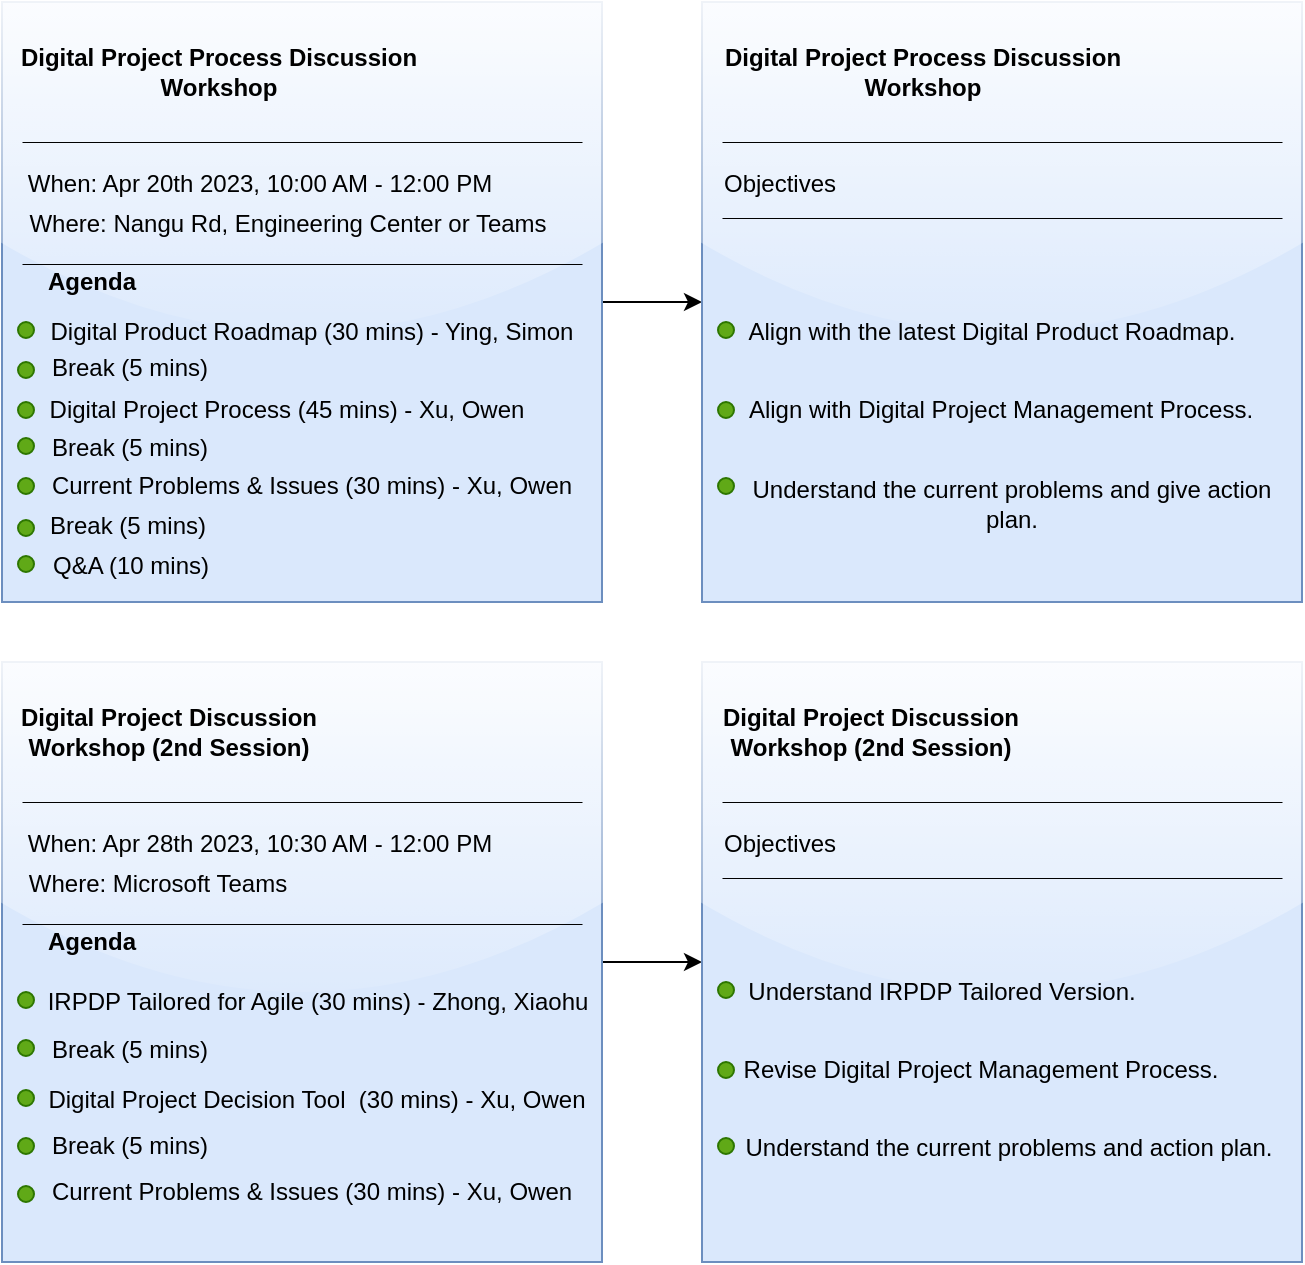 <mxfile version="21.3.2" type="github">
  <diagram name="Page-1" id="LZqSPfDVrNzwOfpc95Kf">
    <mxGraphModel dx="1560" dy="912" grid="1" gridSize="10" guides="1" tooltips="1" connect="1" arrows="1" fold="1" page="1" pageScale="1" pageWidth="850" pageHeight="1100" math="0" shadow="0">
      <root>
        <mxCell id="0" />
        <mxCell id="1" parent="0" />
        <mxCell id="MMaVL3naiByIFtd3Be5P-1" style="edgeStyle=orthogonalEdgeStyle;rounded=0;orthogonalLoop=1;jettySize=auto;html=1;exitX=1;exitY=0.5;exitDx=0;exitDy=0;entryX=0;entryY=0.5;entryDx=0;entryDy=0;" edge="1" parent="1" source="MMaVL3naiByIFtd3Be5P-2" target="MMaVL3naiByIFtd3Be5P-23">
          <mxGeometry relative="1" as="geometry" />
        </mxCell>
        <mxCell id="MMaVL3naiByIFtd3Be5P-2" value="" style="rounded=0;whiteSpace=wrap;html=1;glass=1;labelBackgroundColor=none;fillColor=#dae8fc;gradientColor=none;strokeColor=#6c8ebf;" vertex="1" parent="1">
          <mxGeometry x="160" y="160" width="300" height="300" as="geometry" />
        </mxCell>
        <mxCell id="MMaVL3naiByIFtd3Be5P-3" value="" style="shape=image;verticalLabelPosition=bottom;labelBackgroundColor=none;verticalAlign=top;aspect=fixed;imageAspect=0;image=https://www.stxnext.com/hubfs/STX%20Next%202020/images/icon-day-1.svg;" vertex="1" parent="1">
          <mxGeometry x="398" y="165" width="60" height="60" as="geometry" />
        </mxCell>
        <mxCell id="MMaVL3naiByIFtd3Be5P-4" value="&lt;b&gt;Digital Project Process&amp;nbsp;Discussion Workshop&lt;/b&gt;" style="text;html=1;strokeColor=none;fillColor=none;align=center;verticalAlign=middle;whiteSpace=wrap;rounded=0;labelBackgroundColor=none;" vertex="1" parent="1">
          <mxGeometry x="167" y="180" width="203" height="30" as="geometry" />
        </mxCell>
        <mxCell id="MMaVL3naiByIFtd3Be5P-5" value="&lt;b&gt;Agenda&lt;/b&gt;" style="text;html=1;strokeColor=none;fillColor=none;align=center;verticalAlign=middle;whiteSpace=wrap;rounded=0;labelBackgroundColor=none;" vertex="1" parent="1">
          <mxGeometry x="180" y="290" width="50" height="20" as="geometry" />
        </mxCell>
        <mxCell id="MMaVL3naiByIFtd3Be5P-6" value="Digital Product Roadmap (30 mins) - Ying, Simon" style="text;html=1;strokeColor=none;fillColor=none;align=center;verticalAlign=middle;whiteSpace=wrap;rounded=0;labelBackgroundColor=none;" vertex="1" parent="1">
          <mxGeometry x="180" y="310" width="270" height="30" as="geometry" />
        </mxCell>
        <mxCell id="MMaVL3naiByIFtd3Be5P-7" value="" style="ellipse;whiteSpace=wrap;html=1;aspect=fixed;labelBackgroundColor=none;strokeColor=#2D7600;fillColor=#60a917;fontColor=#ffffff;" vertex="1" parent="1">
          <mxGeometry x="168" y="320" width="8" height="8" as="geometry" />
        </mxCell>
        <mxCell id="MMaVL3naiByIFtd3Be5P-8" value="Digital Project Process (45 mins) - Xu, Owen" style="text;html=1;strokeColor=none;fillColor=none;align=center;verticalAlign=middle;whiteSpace=wrap;rounded=0;labelBackgroundColor=none;" vertex="1" parent="1">
          <mxGeometry x="179" y="349" width="247" height="30" as="geometry" />
        </mxCell>
        <mxCell id="MMaVL3naiByIFtd3Be5P-9" value="" style="ellipse;whiteSpace=wrap;html=1;aspect=fixed;labelBackgroundColor=none;strokeColor=#2D7600;fillColor=#60a917;fontColor=#ffffff;" vertex="1" parent="1">
          <mxGeometry x="168" y="360" width="8" height="8" as="geometry" />
        </mxCell>
        <mxCell id="MMaVL3naiByIFtd3Be5P-10" value="Current Problems &amp;amp; Issues (30 mins) - Xu, Owen" style="text;html=1;strokeColor=none;fillColor=none;align=center;verticalAlign=middle;whiteSpace=wrap;rounded=0;labelBackgroundColor=none;" vertex="1" parent="1">
          <mxGeometry x="180" y="387" width="270" height="30" as="geometry" />
        </mxCell>
        <mxCell id="MMaVL3naiByIFtd3Be5P-11" value="" style="ellipse;whiteSpace=wrap;html=1;aspect=fixed;labelBackgroundColor=none;strokeColor=#2D7600;fillColor=#60a917;fontColor=#ffffff;" vertex="1" parent="1">
          <mxGeometry x="168" y="398" width="8" height="8" as="geometry" />
        </mxCell>
        <mxCell id="MMaVL3naiByIFtd3Be5P-12" value="" style="endArrow=none;html=1;rounded=0;strokeWidth=0.5;labelBackgroundColor=none;fontColor=default;" edge="1" parent="1">
          <mxGeometry width="50" height="50" relative="1" as="geometry">
            <mxPoint x="170" y="230" as="sourcePoint" />
            <mxPoint x="450" y="230" as="targetPoint" />
          </mxGeometry>
        </mxCell>
        <mxCell id="MMaVL3naiByIFtd3Be5P-13" value="When: Apr 20th 2023, 10:00 AM - 12:00 PM" style="text;html=1;strokeColor=none;fillColor=none;align=center;verticalAlign=middle;whiteSpace=wrap;rounded=0;labelBackgroundColor=none;" vertex="1" parent="1">
          <mxGeometry x="168" y="241" width="242" height="20" as="geometry" />
        </mxCell>
        <mxCell id="MMaVL3naiByIFtd3Be5P-14" value="" style="endArrow=none;html=1;rounded=0;strokeWidth=0.5;labelBackgroundColor=none;fontColor=default;" edge="1" parent="1">
          <mxGeometry width="50" height="50" relative="1" as="geometry">
            <mxPoint x="170" y="291" as="sourcePoint" />
            <mxPoint x="450" y="291" as="targetPoint" />
          </mxGeometry>
        </mxCell>
        <mxCell id="MMaVL3naiByIFtd3Be5P-15" value="Q&amp;amp;A (10 mins)" style="text;html=1;strokeColor=none;fillColor=none;align=center;verticalAlign=middle;whiteSpace=wrap;rounded=0;labelBackgroundColor=none;" vertex="1" parent="1">
          <mxGeometry x="181" y="427" width="87" height="30" as="geometry" />
        </mxCell>
        <mxCell id="MMaVL3naiByIFtd3Be5P-16" value="" style="ellipse;whiteSpace=wrap;html=1;aspect=fixed;labelBackgroundColor=none;strokeColor=#2D7600;fillColor=#60a917;fontColor=#ffffff;" vertex="1" parent="1">
          <mxGeometry x="168" y="437" width="8" height="8" as="geometry" />
        </mxCell>
        <mxCell id="MMaVL3naiByIFtd3Be5P-17" value="Break (5 mins)" style="text;html=1;strokeColor=none;fillColor=none;align=center;verticalAlign=middle;whiteSpace=wrap;rounded=0;labelBackgroundColor=none;" vertex="1" parent="1">
          <mxGeometry x="181" y="328" width="86" height="30" as="geometry" />
        </mxCell>
        <mxCell id="MMaVL3naiByIFtd3Be5P-18" value="" style="ellipse;whiteSpace=wrap;html=1;aspect=fixed;labelBackgroundColor=none;strokeColor=#2D7600;fillColor=#60a917;fontColor=#ffffff;" vertex="1" parent="1">
          <mxGeometry x="168" y="340" width="8" height="8" as="geometry" />
        </mxCell>
        <mxCell id="MMaVL3naiByIFtd3Be5P-19" value="Break (5 mins)" style="text;html=1;strokeColor=none;fillColor=none;align=center;verticalAlign=middle;whiteSpace=wrap;rounded=0;labelBackgroundColor=none;" vertex="1" parent="1">
          <mxGeometry x="180.5" y="368" width="86" height="30" as="geometry" />
        </mxCell>
        <mxCell id="MMaVL3naiByIFtd3Be5P-20" value="" style="ellipse;whiteSpace=wrap;html=1;aspect=fixed;labelBackgroundColor=none;strokeColor=#2D7600;fillColor=#60a917;fontColor=#ffffff;" vertex="1" parent="1">
          <mxGeometry x="168" y="378" width="8" height="8" as="geometry" />
        </mxCell>
        <mxCell id="MMaVL3naiByIFtd3Be5P-21" value="Break (5 mins)" style="text;html=1;strokeColor=none;fillColor=none;align=center;verticalAlign=middle;whiteSpace=wrap;rounded=0;labelBackgroundColor=none;" vertex="1" parent="1">
          <mxGeometry x="180" y="407" width="86" height="30" as="geometry" />
        </mxCell>
        <mxCell id="MMaVL3naiByIFtd3Be5P-22" value="" style="ellipse;whiteSpace=wrap;html=1;aspect=fixed;labelBackgroundColor=none;strokeColor=#2D7600;fillColor=#60a917;fontColor=#ffffff;" vertex="1" parent="1">
          <mxGeometry x="168" y="419" width="8" height="8" as="geometry" />
        </mxCell>
        <mxCell id="MMaVL3naiByIFtd3Be5P-23" value="" style="rounded=0;whiteSpace=wrap;html=1;glass=1;labelBackgroundColor=none;fillColor=#dae8fc;gradientColor=none;strokeColor=#6c8ebf;" vertex="1" parent="1">
          <mxGeometry x="510" y="160" width="300" height="300" as="geometry" />
        </mxCell>
        <mxCell id="MMaVL3naiByIFtd3Be5P-24" value="Align with the latest Digital Product Roadmap." style="text;html=1;strokeColor=none;fillColor=none;align=center;verticalAlign=middle;whiteSpace=wrap;rounded=0;labelBackgroundColor=none;" vertex="1" parent="1">
          <mxGeometry x="530" y="310" width="250" height="30" as="geometry" />
        </mxCell>
        <mxCell id="MMaVL3naiByIFtd3Be5P-25" value="" style="ellipse;whiteSpace=wrap;html=1;aspect=fixed;labelBackgroundColor=none;strokeColor=#2D7600;fillColor=#60a917;fontColor=#ffffff;" vertex="1" parent="1">
          <mxGeometry x="518" y="320" width="8" height="8" as="geometry" />
        </mxCell>
        <mxCell id="MMaVL3naiByIFtd3Be5P-26" value="Align with Digital Project Management Process." style="text;html=1;strokeColor=none;fillColor=none;align=center;verticalAlign=middle;whiteSpace=wrap;rounded=0;labelBackgroundColor=none;" vertex="1" parent="1">
          <mxGeometry x="529" y="349" width="261" height="30" as="geometry" />
        </mxCell>
        <mxCell id="MMaVL3naiByIFtd3Be5P-27" value="" style="ellipse;whiteSpace=wrap;html=1;aspect=fixed;labelBackgroundColor=none;strokeColor=#2D7600;fillColor=#60a917;fontColor=#ffffff;" vertex="1" parent="1">
          <mxGeometry x="518" y="360" width="8" height="8" as="geometry" />
        </mxCell>
        <mxCell id="MMaVL3naiByIFtd3Be5P-28" value="Understand the current problems and give action plan." style="text;html=1;strokeColor=none;fillColor=none;align=center;verticalAlign=middle;whiteSpace=wrap;rounded=0;labelBackgroundColor=none;" vertex="1" parent="1">
          <mxGeometry x="530" y="396" width="270" height="30" as="geometry" />
        </mxCell>
        <mxCell id="MMaVL3naiByIFtd3Be5P-29" value="" style="ellipse;whiteSpace=wrap;html=1;aspect=fixed;labelBackgroundColor=none;strokeColor=#2D7600;fillColor=#60a917;fontColor=#ffffff;" vertex="1" parent="1">
          <mxGeometry x="518" y="398" width="8" height="8" as="geometry" />
        </mxCell>
        <mxCell id="MMaVL3naiByIFtd3Be5P-30" value="" style="endArrow=none;html=1;rounded=0;strokeWidth=0.5;labelBackgroundColor=none;fontColor=default;" edge="1" parent="1">
          <mxGeometry width="50" height="50" relative="1" as="geometry">
            <mxPoint x="520" y="230" as="sourcePoint" />
            <mxPoint x="800" y="230" as="targetPoint" />
          </mxGeometry>
        </mxCell>
        <mxCell id="MMaVL3naiByIFtd3Be5P-31" value="Objectives" style="text;html=1;strokeColor=none;fillColor=none;align=center;verticalAlign=middle;whiteSpace=wrap;rounded=0;labelBackgroundColor=none;" vertex="1" parent="1">
          <mxGeometry x="518" y="241" width="62" height="20" as="geometry" />
        </mxCell>
        <mxCell id="MMaVL3naiByIFtd3Be5P-32" value="" style="endArrow=none;html=1;rounded=0;strokeWidth=0.5;labelBackgroundColor=none;fontColor=default;" edge="1" parent="1">
          <mxGeometry width="50" height="50" relative="1" as="geometry">
            <mxPoint x="520" y="268" as="sourcePoint" />
            <mxPoint x="800" y="268" as="targetPoint" />
          </mxGeometry>
        </mxCell>
        <mxCell id="MMaVL3naiByIFtd3Be5P-33" value="&lt;b&gt;Digital Project Process&amp;nbsp;Discussion Workshop&lt;/b&gt;" style="text;html=1;strokeColor=none;fillColor=none;align=center;verticalAlign=middle;whiteSpace=wrap;rounded=0;labelBackgroundColor=none;" vertex="1" parent="1">
          <mxGeometry x="519" y="180" width="203" height="30" as="geometry" />
        </mxCell>
        <mxCell id="MMaVL3naiByIFtd3Be5P-34" value="Where:&amp;nbsp;Nangu Rd, Engineering Center or Teams" style="text;html=1;strokeColor=none;fillColor=none;align=center;verticalAlign=middle;whiteSpace=wrap;rounded=0;labelBackgroundColor=none;" vertex="1" parent="1">
          <mxGeometry x="168" y="261" width="270" height="20" as="geometry" />
        </mxCell>
        <mxCell id="MMaVL3naiByIFtd3Be5P-35" style="edgeStyle=orthogonalEdgeStyle;rounded=0;orthogonalLoop=1;jettySize=auto;html=1;exitX=1;exitY=0.5;exitDx=0;exitDy=0;entryX=0;entryY=0.5;entryDx=0;entryDy=0;" edge="1" parent="1" source="MMaVL3naiByIFtd3Be5P-36" target="MMaVL3naiByIFtd3Be5P-53">
          <mxGeometry relative="1" as="geometry" />
        </mxCell>
        <mxCell id="MMaVL3naiByIFtd3Be5P-36" value="" style="rounded=0;whiteSpace=wrap;html=1;glass=1;labelBackgroundColor=none;fillColor=#dae8fc;gradientColor=none;strokeColor=#6c8ebf;" vertex="1" parent="1">
          <mxGeometry x="160" y="490" width="300" height="300" as="geometry" />
        </mxCell>
        <mxCell id="MMaVL3naiByIFtd3Be5P-37" value="" style="shape=image;verticalLabelPosition=bottom;labelBackgroundColor=none;verticalAlign=top;aspect=fixed;imageAspect=0;image=https://www.stxnext.com/hubfs/STX%20Next%202020/images/icon-day-1.svg;" vertex="1" parent="1">
          <mxGeometry x="398" y="495" width="60" height="60" as="geometry" />
        </mxCell>
        <mxCell id="MMaVL3naiByIFtd3Be5P-38" value="&lt;b&gt;Digital Project Discussion Workshop (2nd Session)&lt;/b&gt;" style="text;html=1;strokeColor=none;fillColor=none;align=center;verticalAlign=middle;whiteSpace=wrap;rounded=0;labelBackgroundColor=none;" vertex="1" parent="1">
          <mxGeometry x="167" y="510" width="153" height="30" as="geometry" />
        </mxCell>
        <mxCell id="MMaVL3naiByIFtd3Be5P-39" value="&lt;b&gt;Agenda&lt;/b&gt;" style="text;html=1;strokeColor=none;fillColor=none;align=center;verticalAlign=middle;whiteSpace=wrap;rounded=0;labelBackgroundColor=none;" vertex="1" parent="1">
          <mxGeometry x="180" y="620" width="50" height="20" as="geometry" />
        </mxCell>
        <mxCell id="MMaVL3naiByIFtd3Be5P-40" value="IRPDP Tailored for Agile (30 mins) - Zhong, Xiaohu" style="text;html=1;strokeColor=none;fillColor=none;align=center;verticalAlign=middle;whiteSpace=wrap;rounded=0;labelBackgroundColor=none;" vertex="1" parent="1">
          <mxGeometry x="178" y="645" width="280" height="30" as="geometry" />
        </mxCell>
        <mxCell id="MMaVL3naiByIFtd3Be5P-41" value="" style="ellipse;whiteSpace=wrap;html=1;aspect=fixed;labelBackgroundColor=none;strokeColor=#2D7600;fillColor=#60a917;fontColor=#ffffff;" vertex="1" parent="1">
          <mxGeometry x="168" y="655" width="8" height="8" as="geometry" />
        </mxCell>
        <mxCell id="MMaVL3naiByIFtd3Be5P-42" value="Digital Project Decision Tool&amp;nbsp; (30 mins) - Xu, Owen" style="text;html=1;strokeColor=none;fillColor=none;align=center;verticalAlign=middle;whiteSpace=wrap;rounded=0;labelBackgroundColor=none;" vertex="1" parent="1">
          <mxGeometry x="182" y="694" width="271" height="30" as="geometry" />
        </mxCell>
        <mxCell id="MMaVL3naiByIFtd3Be5P-43" value="" style="ellipse;whiteSpace=wrap;html=1;aspect=fixed;labelBackgroundColor=none;strokeColor=#2D7600;fillColor=#60a917;fontColor=#ffffff;" vertex="1" parent="1">
          <mxGeometry x="168" y="704" width="8" height="8" as="geometry" />
        </mxCell>
        <mxCell id="MMaVL3naiByIFtd3Be5P-44" value="Current Problems &amp;amp; Issues (30 mins) - Xu, Owen" style="text;html=1;strokeColor=none;fillColor=none;align=center;verticalAlign=middle;whiteSpace=wrap;rounded=0;labelBackgroundColor=none;" vertex="1" parent="1">
          <mxGeometry x="180" y="740" width="270" height="30" as="geometry" />
        </mxCell>
        <mxCell id="MMaVL3naiByIFtd3Be5P-45" value="" style="ellipse;whiteSpace=wrap;html=1;aspect=fixed;labelBackgroundColor=none;strokeColor=#2D7600;fillColor=#60a917;fontColor=#ffffff;" vertex="1" parent="1">
          <mxGeometry x="168" y="752" width="8" height="8" as="geometry" />
        </mxCell>
        <mxCell id="MMaVL3naiByIFtd3Be5P-46" value="" style="endArrow=none;html=1;rounded=0;strokeWidth=0.5;labelBackgroundColor=none;fontColor=default;" edge="1" parent="1">
          <mxGeometry width="50" height="50" relative="1" as="geometry">
            <mxPoint x="170" y="560" as="sourcePoint" />
            <mxPoint x="450" y="560" as="targetPoint" />
          </mxGeometry>
        </mxCell>
        <mxCell id="MMaVL3naiByIFtd3Be5P-47" value="When: Apr 28th 2023, 10:30 AM - 12:00 PM" style="text;html=1;strokeColor=none;fillColor=none;align=center;verticalAlign=middle;whiteSpace=wrap;rounded=0;labelBackgroundColor=none;" vertex="1" parent="1">
          <mxGeometry x="168" y="571" width="242" height="20" as="geometry" />
        </mxCell>
        <mxCell id="MMaVL3naiByIFtd3Be5P-48" value="" style="endArrow=none;html=1;rounded=0;strokeWidth=0.5;labelBackgroundColor=none;fontColor=default;" edge="1" parent="1">
          <mxGeometry width="50" height="50" relative="1" as="geometry">
            <mxPoint x="170" y="621" as="sourcePoint" />
            <mxPoint x="450" y="621" as="targetPoint" />
          </mxGeometry>
        </mxCell>
        <mxCell id="MMaVL3naiByIFtd3Be5P-49" value="Break (5 mins)" style="text;html=1;strokeColor=none;fillColor=none;align=center;verticalAlign=middle;whiteSpace=wrap;rounded=0;labelBackgroundColor=none;" vertex="1" parent="1">
          <mxGeometry x="181" y="669" width="86" height="30" as="geometry" />
        </mxCell>
        <mxCell id="MMaVL3naiByIFtd3Be5P-50" value="" style="ellipse;whiteSpace=wrap;html=1;aspect=fixed;labelBackgroundColor=none;strokeColor=#2D7600;fillColor=#60a917;fontColor=#ffffff;" vertex="1" parent="1">
          <mxGeometry x="168" y="679" width="8" height="8" as="geometry" />
        </mxCell>
        <mxCell id="MMaVL3naiByIFtd3Be5P-51" value="Break (5 mins)" style="text;html=1;strokeColor=none;fillColor=none;align=center;verticalAlign=middle;whiteSpace=wrap;rounded=0;labelBackgroundColor=none;" vertex="1" parent="1">
          <mxGeometry x="180.5" y="717" width="86" height="30" as="geometry" />
        </mxCell>
        <mxCell id="MMaVL3naiByIFtd3Be5P-52" value="" style="ellipse;whiteSpace=wrap;html=1;aspect=fixed;labelBackgroundColor=none;strokeColor=#2D7600;fillColor=#60a917;fontColor=#ffffff;" vertex="1" parent="1">
          <mxGeometry x="168" y="728" width="8" height="8" as="geometry" />
        </mxCell>
        <mxCell id="MMaVL3naiByIFtd3Be5P-53" value="" style="rounded=0;whiteSpace=wrap;html=1;glass=1;labelBackgroundColor=none;fillColor=#dae8fc;gradientColor=none;strokeColor=#6c8ebf;" vertex="1" parent="1">
          <mxGeometry x="510" y="490" width="300" height="300" as="geometry" />
        </mxCell>
        <mxCell id="MMaVL3naiByIFtd3Be5P-54" value="Understand IRPDP Tailored Version." style="text;html=1;strokeColor=none;fillColor=none;align=center;verticalAlign=middle;whiteSpace=wrap;rounded=0;labelBackgroundColor=none;" vertex="1" parent="1">
          <mxGeometry x="530" y="640" width="200" height="30" as="geometry" />
        </mxCell>
        <mxCell id="MMaVL3naiByIFtd3Be5P-55" value="" style="ellipse;whiteSpace=wrap;html=1;aspect=fixed;labelBackgroundColor=none;strokeColor=#2D7600;fillColor=#60a917;fontColor=#ffffff;" vertex="1" parent="1">
          <mxGeometry x="518" y="650" width="8" height="8" as="geometry" />
        </mxCell>
        <mxCell id="MMaVL3naiByIFtd3Be5P-56" value="Revise Digital Project Management Process." style="text;html=1;strokeColor=none;fillColor=none;align=center;verticalAlign=middle;whiteSpace=wrap;rounded=0;labelBackgroundColor=none;" vertex="1" parent="1">
          <mxGeometry x="529" y="679" width="241" height="30" as="geometry" />
        </mxCell>
        <mxCell id="MMaVL3naiByIFtd3Be5P-57" value="" style="ellipse;whiteSpace=wrap;html=1;aspect=fixed;labelBackgroundColor=none;strokeColor=#2D7600;fillColor=#60a917;fontColor=#ffffff;" vertex="1" parent="1">
          <mxGeometry x="518" y="690" width="8" height="8" as="geometry" />
        </mxCell>
        <mxCell id="MMaVL3naiByIFtd3Be5P-58" value="Understand the current problems and action plan." style="text;html=1;strokeColor=none;fillColor=none;align=center;verticalAlign=middle;whiteSpace=wrap;rounded=0;labelBackgroundColor=none;" vertex="1" parent="1">
          <mxGeometry x="528" y="718" width="271" height="30" as="geometry" />
        </mxCell>
        <mxCell id="MMaVL3naiByIFtd3Be5P-59" value="" style="ellipse;whiteSpace=wrap;html=1;aspect=fixed;labelBackgroundColor=none;strokeColor=#2D7600;fillColor=#60a917;fontColor=#ffffff;" vertex="1" parent="1">
          <mxGeometry x="518" y="728" width="8" height="8" as="geometry" />
        </mxCell>
        <mxCell id="MMaVL3naiByIFtd3Be5P-60" value="" style="endArrow=none;html=1;rounded=0;strokeWidth=0.5;labelBackgroundColor=none;fontColor=default;" edge="1" parent="1">
          <mxGeometry width="50" height="50" relative="1" as="geometry">
            <mxPoint x="520" y="560" as="sourcePoint" />
            <mxPoint x="800" y="560" as="targetPoint" />
          </mxGeometry>
        </mxCell>
        <mxCell id="MMaVL3naiByIFtd3Be5P-61" value="Objectives" style="text;html=1;strokeColor=none;fillColor=none;align=center;verticalAlign=middle;whiteSpace=wrap;rounded=0;labelBackgroundColor=none;" vertex="1" parent="1">
          <mxGeometry x="518" y="571" width="62" height="20" as="geometry" />
        </mxCell>
        <mxCell id="MMaVL3naiByIFtd3Be5P-62" value="" style="endArrow=none;html=1;rounded=0;strokeWidth=0.5;labelBackgroundColor=none;fontColor=default;" edge="1" parent="1">
          <mxGeometry width="50" height="50" relative="1" as="geometry">
            <mxPoint x="520" y="598" as="sourcePoint" />
            <mxPoint x="800" y="598" as="targetPoint" />
          </mxGeometry>
        </mxCell>
        <mxCell id="MMaVL3naiByIFtd3Be5P-63" value="&lt;b&gt;Digital Project Discussion Workshop&amp;nbsp;&lt;/b&gt;&lt;b style=&quot;border-color: var(--border-color);&quot;&gt;(2nd Session)&lt;/b&gt;" style="text;html=1;strokeColor=none;fillColor=none;align=center;verticalAlign=middle;whiteSpace=wrap;rounded=0;labelBackgroundColor=none;" vertex="1" parent="1">
          <mxGeometry x="519" y="510" width="151" height="30" as="geometry" />
        </mxCell>
        <mxCell id="MMaVL3naiByIFtd3Be5P-64" value="Where: Microsoft Teams" style="text;html=1;strokeColor=none;fillColor=none;align=center;verticalAlign=middle;whiteSpace=wrap;rounded=0;labelBackgroundColor=none;" vertex="1" parent="1">
          <mxGeometry x="167" y="591" width="142" height="20" as="geometry" />
        </mxCell>
      </root>
    </mxGraphModel>
  </diagram>
</mxfile>
